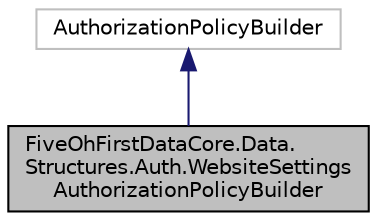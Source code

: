 digraph "FiveOhFirstDataCore.Data.Structures.Auth.WebsiteSettingsAuthorizationPolicyBuilder"
{
 // LATEX_PDF_SIZE
  edge [fontname="Helvetica",fontsize="10",labelfontname="Helvetica",labelfontsize="10"];
  node [fontname="Helvetica",fontsize="10",shape=record];
  Node1 [label="FiveOhFirstDataCore.Data.\lStructures.Auth.WebsiteSettings\lAuthorizationPolicyBuilder",height=0.2,width=0.4,color="black", fillcolor="grey75", style="filled", fontcolor="black",tooltip=" "];
  Node2 -> Node1 [dir="back",color="midnightblue",fontsize="10",style="solid",fontname="Helvetica"];
  Node2 [label="AuthorizationPolicyBuilder",height=0.2,width=0.4,color="grey75", fillcolor="white", style="filled",tooltip=" "];
}
